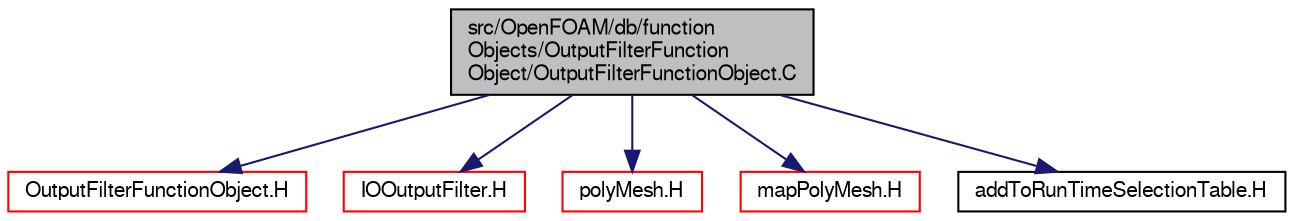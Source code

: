 digraph "src/OpenFOAM/db/functionObjects/OutputFilterFunctionObject/OutputFilterFunctionObject.C"
{
  bgcolor="transparent";
  edge [fontname="FreeSans",fontsize="10",labelfontname="FreeSans",labelfontsize="10"];
  node [fontname="FreeSans",fontsize="10",shape=record];
  Node0 [label="src/OpenFOAM/db/function\lObjects/OutputFilterFunction\lObject/OutputFilterFunctionObject.C",height=0.2,width=0.4,color="black", fillcolor="grey75", style="filled", fontcolor="black"];
  Node0 -> Node1 [color="midnightblue",fontsize="10",style="solid",fontname="FreeSans"];
  Node1 [label="OutputFilterFunctionObject.H",height=0.2,width=0.4,color="red",URL="$a08975.html"];
  Node0 -> Node151 [color="midnightblue",fontsize="10",style="solid",fontname="FreeSans"];
  Node151 [label="IOOutputFilter.H",height=0.2,width=0.4,color="red",URL="$a08969.html"];
  Node0 -> Node171 [color="midnightblue",fontsize="10",style="solid",fontname="FreeSans"];
  Node171 [label="polyMesh.H",height=0.2,width=0.4,color="red",URL="$a11630.html"];
  Node0 -> Node259 [color="midnightblue",fontsize="10",style="solid",fontname="FreeSans"];
  Node259 [label="mapPolyMesh.H",height=0.2,width=0.4,color="red",URL="$a11597.html"];
  Node0 -> Node262 [color="midnightblue",fontsize="10",style="solid",fontname="FreeSans"];
  Node262 [label="addToRunTimeSelectionTable.H",height=0.2,width=0.4,color="black",URL="$a09263.html",tooltip="Macros for easy insertion into run-time selection tables. "];
}
